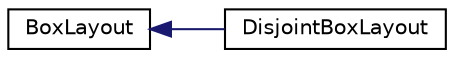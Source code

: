 digraph "Graphical Class Hierarchy"
{
  edge [fontname="Helvetica",fontsize="10",labelfontname="Helvetica",labelfontsize="10"];
  node [fontname="Helvetica",fontsize="10",shape=record];
  rankdir="LR";
  Node0 [label="BoxLayout",height=0.2,width=0.4,color="black", fillcolor="white", style="filled",URL="$classBoxLayout.html",tooltip="A not-necessarily-disjoint collective of boxes. "];
  Node0 -> Node1 [dir="back",color="midnightblue",fontsize="10",style="solid",fontname="Helvetica"];
  Node1 [label="DisjointBoxLayout",height=0.2,width=0.4,color="black", fillcolor="white", style="filled",URL="$classDisjointBoxLayout.html",tooltip="A BoxLayout that has a concept of disjointedness. "];
}
